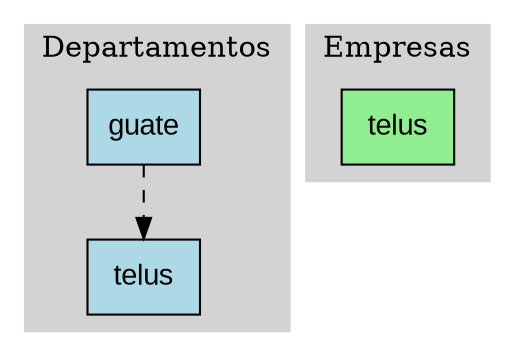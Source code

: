 digraph MatrizLayout {
  rankdir=TB;
  node [shape=box, style=filled, fontname=Arial];
  splines=ortho;
  nodesep=0.5;
  ranksep=0.5;
  subgraph cluster_departamentos {
    style=filled;
    color=lightgrey;
    label="Departamentos";
    departamento0 [label="guate", fillcolor=lightblue];
    departamento1 [label="telus", fillcolor=lightblue];
    departamento0 -> departamento1 [style=dashed];
  }
  subgraph cluster_empresas {
    style=filled;
    color=lightgrey;
    label="Empresas";
    empresa0 [label="telus", fillcolor=lightgreen];
  }
}
